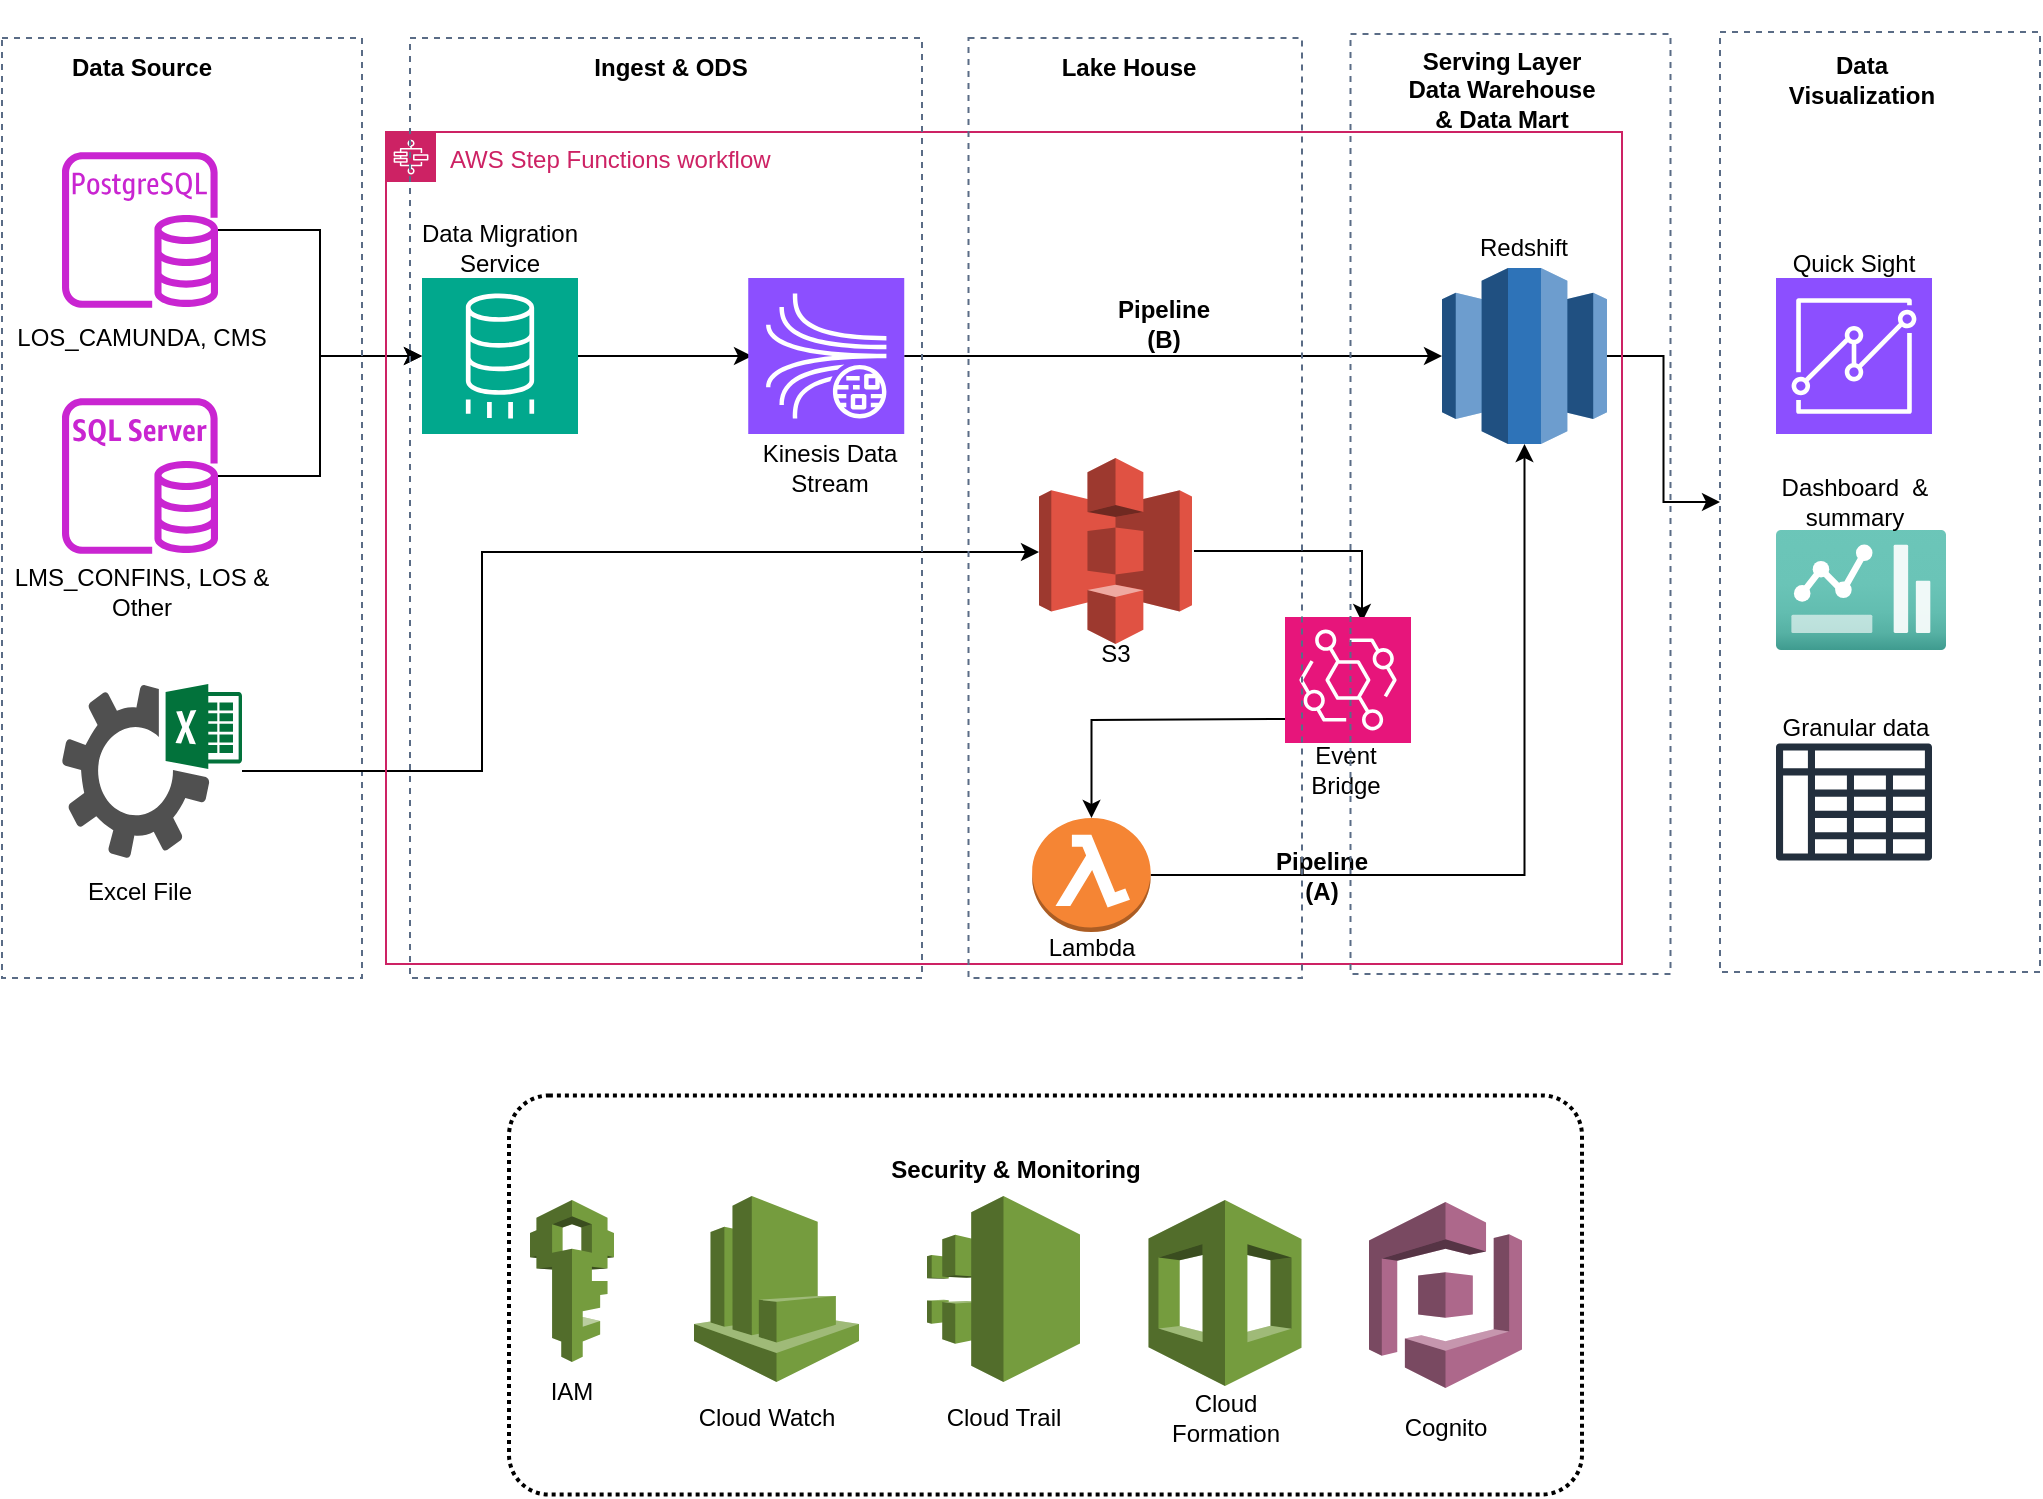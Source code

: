 <mxfile version="24.8.0">
  <diagram name="Page-1" id="mk2gpofAM5KhwrKzIhrE">
    <mxGraphModel dx="1368" dy="669" grid="1" gridSize="10" guides="1" tooltips="1" connect="1" arrows="1" fold="1" page="1" pageScale="1" pageWidth="1400" pageHeight="850" math="0" shadow="0">
      <root>
        <mxCell id="0" />
        <mxCell id="1" parent="0" />
        <mxCell id="H4yflijEu1tVJ6YrY11g-3" value="&lt;b&gt;Data Source&lt;/b&gt;" style="text;html=1;align=center;verticalAlign=middle;whiteSpace=wrap;rounded=0;" parent="1" vertex="1">
          <mxGeometry x="40" y="60" width="80" height="30" as="geometry" />
        </mxCell>
        <mxCell id="H4yflijEu1tVJ6YrY11g-8" value="" style="edgeStyle=orthogonalEdgeStyle;rounded=0;orthogonalLoop=1;jettySize=auto;html=1;" parent="1" source="H4yflijEu1tVJ6YrY11g-4" target="H4yflijEu1tVJ6YrY11g-7" edge="1">
          <mxGeometry relative="1" as="geometry" />
        </mxCell>
        <mxCell id="H4yflijEu1tVJ6YrY11g-4" value="" style="sketch=0;outlineConnect=0;fontColor=#232F3E;gradientColor=none;fillColor=#C925D1;strokeColor=none;dashed=0;verticalLabelPosition=bottom;verticalAlign=top;align=center;html=1;fontSize=12;fontStyle=0;aspect=fixed;pointerEvents=1;shape=mxgraph.aws4.rds_postgresql_instance;" parent="1" vertex="1">
          <mxGeometry x="40" y="117" width="78" height="78" as="geometry" />
        </mxCell>
        <mxCell id="H4yflijEu1tVJ6YrY11g-9" value="" style="edgeStyle=orthogonalEdgeStyle;rounded=0;orthogonalLoop=1;jettySize=auto;html=1;" parent="1" source="H4yflijEu1tVJ6YrY11g-5" target="H4yflijEu1tVJ6YrY11g-7" edge="1">
          <mxGeometry relative="1" as="geometry" />
        </mxCell>
        <mxCell id="H4yflijEu1tVJ6YrY11g-5" value="" style="sketch=0;outlineConnect=0;fontColor=#232F3E;gradientColor=none;fillColor=#C925D1;strokeColor=none;dashed=0;verticalLabelPosition=bottom;verticalAlign=top;align=center;html=1;fontSize=12;fontStyle=0;aspect=fixed;pointerEvents=1;shape=mxgraph.aws4.rds_sql_server_instance;" parent="1" vertex="1">
          <mxGeometry x="40" y="240" width="78" height="78" as="geometry" />
        </mxCell>
        <mxCell id="H4yflijEu1tVJ6YrY11g-11" value="" style="edgeStyle=orthogonalEdgeStyle;rounded=0;orthogonalLoop=1;jettySize=auto;html=1;" parent="1" source="H4yflijEu1tVJ6YrY11g-7" edge="1">
          <mxGeometry relative="1" as="geometry">
            <mxPoint x="385" y="219" as="targetPoint" />
          </mxGeometry>
        </mxCell>
        <mxCell id="H4yflijEu1tVJ6YrY11g-7" value="" style="sketch=0;points=[[0,0,0],[0.25,0,0],[0.5,0,0],[0.75,0,0],[1,0,0],[0,1,0],[0.25,1,0],[0.5,1,0],[0.75,1,0],[1,1,0],[0,0.25,0],[0,0.5,0],[0,0.75,0],[1,0.25,0],[1,0.5,0],[1,0.75,0]];outlineConnect=0;fontColor=#232F3E;fillColor=#01A88D;strokeColor=#ffffff;dashed=0;verticalLabelPosition=bottom;verticalAlign=top;align=center;html=1;fontSize=12;fontStyle=0;aspect=fixed;shape=mxgraph.aws4.resourceIcon;resIcon=mxgraph.aws4.database_migration_service;" parent="1" vertex="1">
          <mxGeometry x="220" y="180" width="78" height="78" as="geometry" />
        </mxCell>
        <mxCell id="H4yflijEu1tVJ6YrY11g-13" value="LOS_CAMUNDA, CMS" style="text;html=1;align=center;verticalAlign=middle;whiteSpace=wrap;rounded=0;" parent="1" vertex="1">
          <mxGeometry x="10" y="195" width="140" height="30" as="geometry" />
        </mxCell>
        <mxCell id="XdeNM7-8SlyZll2nMhjC-6" value="&lt;b&gt;Ingest &amp;amp; ODS&lt;/b&gt;" style="text;html=1;align=center;verticalAlign=middle;whiteSpace=wrap;rounded=0;" parent="1" vertex="1">
          <mxGeometry x="269" y="60" width="151" height="30" as="geometry" />
        </mxCell>
        <mxCell id="XdeNM7-8SlyZll2nMhjC-9" value="LMS_CONFINS, LOS &amp;amp; Other" style="text;html=1;align=center;verticalAlign=middle;whiteSpace=wrap;rounded=0;" parent="1" vertex="1">
          <mxGeometry x="10" y="322" width="140" height="30" as="geometry" />
        </mxCell>
        <mxCell id="XdeNM7-8SlyZll2nMhjC-11" value="Data Migration Service" style="text;html=1;align=center;verticalAlign=middle;whiteSpace=wrap;rounded=0;" parent="1" vertex="1">
          <mxGeometry x="214" y="150" width="90" height="30" as="geometry" />
        </mxCell>
        <mxCell id="XdeNM7-8SlyZll2nMhjC-13" value="&lt;b&gt;Lake House&lt;/b&gt;" style="text;html=1;align=center;verticalAlign=middle;whiteSpace=wrap;rounded=0;" parent="1" vertex="1">
          <mxGeometry x="525.75" y="60" width="95" height="30" as="geometry" />
        </mxCell>
        <mxCell id="XdeNM7-8SlyZll2nMhjC-25" value="&lt;b&gt;Serving Layer Data Warehouse &amp;amp; Data Mart&lt;/b&gt;" style="text;html=1;align=center;verticalAlign=middle;whiteSpace=wrap;rounded=0;" parent="1" vertex="1">
          <mxGeometry x="710" y="46" width="100" height="80" as="geometry" />
        </mxCell>
        <mxCell id="XdeNM7-8SlyZll2nMhjC-26" value="" style="fillColor=none;strokeColor=#5A6C86;dashed=1;verticalAlign=top;fontStyle=0;fontColor=#5A6C86;whiteSpace=wrap;html=1;" parent="1" vertex="1">
          <mxGeometry x="869" y="57" width="160" height="470" as="geometry" />
        </mxCell>
        <mxCell id="XdeNM7-8SlyZll2nMhjC-31" value="" style="sketch=0;points=[[0,0,0],[0.25,0,0],[0.5,0,0],[0.75,0,0],[1,0,0],[0,1,0],[0.25,1,0],[0.5,1,0],[0.75,1,0],[1,1,0],[0,0.25,0],[0,0.5,0],[0,0.75,0],[1,0.25,0],[1,0.5,0],[1,0.75,0]];outlineConnect=0;fontColor=#232F3E;fillColor=#8C4FFF;strokeColor=#ffffff;dashed=0;verticalLabelPosition=bottom;verticalAlign=top;align=center;html=1;fontSize=12;fontStyle=0;aspect=fixed;shape=mxgraph.aws4.resourceIcon;resIcon=mxgraph.aws4.quicksight;" parent="1" vertex="1">
          <mxGeometry x="897" y="180" width="78" height="78" as="geometry" />
        </mxCell>
        <mxCell id="XdeNM7-8SlyZll2nMhjC-32" value="" style="image;aspect=fixed;html=1;points=[];align=center;fontSize=12;image=img/lib/azure2/general/Dashboard2.svg;" parent="1" vertex="1">
          <mxGeometry x="897" y="306" width="85" height="60" as="geometry" />
        </mxCell>
        <mxCell id="XdeNM7-8SlyZll2nMhjC-33" value="" style="sketch=0;outlineConnect=0;fontColor=#232F3E;gradientColor=none;fillColor=#232F3D;strokeColor=none;dashed=0;verticalLabelPosition=bottom;verticalAlign=top;align=center;html=1;fontSize=12;fontStyle=0;aspect=fixed;pointerEvents=1;shape=mxgraph.aws4.data_table;" parent="1" vertex="1">
          <mxGeometry x="897" y="412.5" width="78" height="59" as="geometry" />
        </mxCell>
        <mxCell id="XdeNM7-8SlyZll2nMhjC-34" value="&lt;b&gt;Data Visualization&lt;/b&gt;" style="text;html=1;align=center;verticalAlign=middle;whiteSpace=wrap;rounded=0;" parent="1" vertex="1">
          <mxGeometry x="889.5" y="41" width="100" height="80" as="geometry" />
        </mxCell>
        <mxCell id="XdeNM7-8SlyZll2nMhjC-37" value="Quick Sight" style="text;html=1;align=center;verticalAlign=middle;whiteSpace=wrap;rounded=0;" parent="1" vertex="1">
          <mxGeometry x="894" y="158" width="84" height="30" as="geometry" />
        </mxCell>
        <mxCell id="XdeNM7-8SlyZll2nMhjC-38" value="Dashboard&amp;nbsp; &amp;amp; summary" style="text;html=1;align=center;verticalAlign=middle;whiteSpace=wrap;rounded=0;" parent="1" vertex="1">
          <mxGeometry x="889.5" y="277" width="93" height="30" as="geometry" />
        </mxCell>
        <mxCell id="XdeNM7-8SlyZll2nMhjC-39" value="Granular data" style="text;html=1;align=center;verticalAlign=middle;whiteSpace=wrap;rounded=0;" parent="1" vertex="1">
          <mxGeometry x="889.5" y="390" width="94" height="30" as="geometry" />
        </mxCell>
        <mxCell id="7kGCBSwBYtiU43HcWGbW-23" style="edgeStyle=orthogonalEdgeStyle;rounded=0;orthogonalLoop=1;jettySize=auto;html=1;" parent="1" source="hJE6HdYvSHdutJNPKk4N-1" target="XdeNM7-8SlyZll2nMhjC-26" edge="1">
          <mxGeometry relative="1" as="geometry" />
        </mxCell>
        <mxCell id="hJE6HdYvSHdutJNPKk4N-1" value="" style="outlineConnect=0;dashed=0;verticalLabelPosition=bottom;verticalAlign=top;align=center;html=1;shape=mxgraph.aws3.redshift;fillColor=#2E73B8;gradientColor=none;" parent="1" vertex="1">
          <mxGeometry x="730" y="175" width="82.5" height="88" as="geometry" />
        </mxCell>
        <mxCell id="hJE6HdYvSHdutJNPKk4N-3" value="Redshift" style="text;html=1;align=center;verticalAlign=middle;whiteSpace=wrap;rounded=0;" parent="1" vertex="1">
          <mxGeometry x="741.25" y="150" width="60" height="30" as="geometry" />
        </mxCell>
        <mxCell id="hJE6HdYvSHdutJNPKk4N-24" value="" style="fillColor=none;strokeColor=#5A6C86;dashed=1;verticalAlign=top;fontStyle=0;fontColor=#5A6C86;whiteSpace=wrap;html=1;" parent="1" vertex="1">
          <mxGeometry x="10" y="60" width="180" height="470" as="geometry" />
        </mxCell>
        <mxCell id="vL2axl4LJf5YM-n6OEkn-72" value="" style="outlineConnect=0;dashed=0;verticalLabelPosition=bottom;verticalAlign=top;align=center;html=1;shape=mxgraph.aws3.iam;fillColor=#759C3E;gradientColor=none;" parent="1" vertex="1">
          <mxGeometry x="274" y="641" width="42" height="81" as="geometry" />
        </mxCell>
        <mxCell id="vL2axl4LJf5YM-n6OEkn-73" value="" style="outlineConnect=0;dashed=0;verticalLabelPosition=bottom;verticalAlign=top;align=center;html=1;shape=mxgraph.aws3.cloudwatch;fillColor=#759C3E;gradientColor=none;" parent="1" vertex="1">
          <mxGeometry x="356" y="639" width="82.5" height="93" as="geometry" />
        </mxCell>
        <mxCell id="vL2axl4LJf5YM-n6OEkn-74" value="" style="outlineConnect=0;dashed=0;verticalLabelPosition=bottom;verticalAlign=top;align=center;html=1;shape=mxgraph.aws3.cloudtrail;fillColor=#759C3E;gradientColor=none;" parent="1" vertex="1">
          <mxGeometry x="472.5" y="639" width="76.5" height="93" as="geometry" />
        </mxCell>
        <mxCell id="vL2axl4LJf5YM-n6OEkn-75" value="" style="outlineConnect=0;dashed=0;verticalLabelPosition=bottom;verticalAlign=top;align=center;html=1;shape=mxgraph.aws3.cloudformation;fillColor=#759C3E;gradientColor=none;" parent="1" vertex="1">
          <mxGeometry x="583.25" y="641" width="76.5" height="93" as="geometry" />
        </mxCell>
        <mxCell id="vL2axl4LJf5YM-n6OEkn-76" value="" style="outlineConnect=0;dashed=0;verticalLabelPosition=bottom;verticalAlign=top;align=center;html=1;shape=mxgraph.aws3.cognito;fillColor=#AD688B;gradientColor=none;" parent="1" vertex="1">
          <mxGeometry x="693.5" y="642" width="76.5" height="93" as="geometry" />
        </mxCell>
        <mxCell id="vL2axl4LJf5YM-n6OEkn-77" value="&lt;b&gt;Security &amp;amp; Monitoring&lt;/b&gt;" style="text;html=1;align=center;verticalAlign=middle;whiteSpace=wrap;rounded=0;" parent="1" vertex="1">
          <mxGeometry x="406.75" y="611" width="220" height="30" as="geometry" />
        </mxCell>
        <mxCell id="vL2axl4LJf5YM-n6OEkn-78" value="IAM" style="text;html=1;align=center;verticalAlign=middle;whiteSpace=wrap;rounded=0;" parent="1" vertex="1">
          <mxGeometry x="265" y="722" width="60" height="30" as="geometry" />
        </mxCell>
        <mxCell id="vL2axl4LJf5YM-n6OEkn-79" value="Cloud Watch" style="text;html=1;align=center;verticalAlign=middle;whiteSpace=wrap;rounded=0;" parent="1" vertex="1">
          <mxGeometry x="356" y="735" width="72.75" height="30" as="geometry" />
        </mxCell>
        <mxCell id="vL2axl4LJf5YM-n6OEkn-80" value="Cloud Trail" style="text;html=1;align=center;verticalAlign=middle;whiteSpace=wrap;rounded=0;" parent="1" vertex="1">
          <mxGeometry x="480.75" y="735" width="60" height="30" as="geometry" />
        </mxCell>
        <mxCell id="vL2axl4LJf5YM-n6OEkn-81" value="Cloud Formation" style="text;html=1;align=center;verticalAlign=middle;whiteSpace=wrap;rounded=0;" parent="1" vertex="1">
          <mxGeometry x="591.5" y="735" width="60" height="30" as="geometry" />
        </mxCell>
        <mxCell id="vL2axl4LJf5YM-n6OEkn-82" value="Cognito" style="text;html=1;align=center;verticalAlign=middle;whiteSpace=wrap;rounded=0;" parent="1" vertex="1">
          <mxGeometry x="701.75" y="740" width="60" height="30" as="geometry" />
        </mxCell>
        <mxCell id="vL2axl4LJf5YM-n6OEkn-83" value="" style="rounded=1;arcSize=10;dashed=1;fillColor=none;gradientColor=none;dashPattern=1 1;strokeWidth=2;" parent="1" vertex="1">
          <mxGeometry x="263.5" y="588.75" width="536.5" height="199.5" as="geometry" />
        </mxCell>
        <mxCell id="5SA6pynCrcSpvoLJbEV9-5" style="edgeStyle=orthogonalEdgeStyle;rounded=0;orthogonalLoop=1;jettySize=auto;html=1;" edge="1" parent="1" source="fObhZFrNCeXo0coglgrI-4" target="H4yflijEu1tVJ6YrY11g-14">
          <mxGeometry relative="1" as="geometry">
            <Array as="points">
              <mxPoint x="250" y="426" />
              <mxPoint x="250" y="317" />
            </Array>
          </mxGeometry>
        </mxCell>
        <mxCell id="fObhZFrNCeXo0coglgrI-4" value="" style="sketch=0;pointerEvents=1;shadow=0;dashed=0;html=1;strokeColor=none;fillColor=#505050;labelPosition=center;verticalLabelPosition=bottom;verticalAlign=top;outlineConnect=0;align=center;shape=mxgraph.office.services.excel_services;" parent="1" vertex="1">
          <mxGeometry x="40" y="383" width="90" height="87" as="geometry" />
        </mxCell>
        <mxCell id="pCc48zgU_tDkHlOEYlg7-3" value="AWS Step Functions workflow" style="points=[[0,0],[0.25,0],[0.5,0],[0.75,0],[1,0],[1,0.25],[1,0.5],[1,0.75],[1,1],[0.75,1],[0.5,1],[0.25,1],[0,1],[0,0.75],[0,0.5],[0,0.25]];outlineConnect=0;gradientColor=none;html=1;whiteSpace=wrap;fontSize=12;fontStyle=0;container=0;pointerEvents=0;collapsible=0;recursiveResize=0;shape=mxgraph.aws4.group;grIcon=mxgraph.aws4.group_aws_step_functions_workflow;strokeColor=#CD2264;fillColor=none;verticalAlign=top;align=left;spacingLeft=30;fontColor=#CD2264;dashed=0;" parent="1" vertex="1">
          <mxGeometry x="202" y="107" width="618" height="416" as="geometry" />
        </mxCell>
        <mxCell id="pCc48zgU_tDkHlOEYlg7-21" value="Excel File" style="text;html=1;align=center;verticalAlign=middle;whiteSpace=wrap;rounded=0;" parent="1" vertex="1">
          <mxGeometry x="49" y="471.5" width="60" height="30" as="geometry" />
        </mxCell>
        <mxCell id="4w3Nj_wHKEkUA-O2rkVW-8" style="edgeStyle=orthogonalEdgeStyle;rounded=0;orthogonalLoop=1;jettySize=auto;html=1;" parent="1" source="4w3Nj_wHKEkUA-O2rkVW-5" target="hJE6HdYvSHdutJNPKk4N-1" edge="1">
          <mxGeometry relative="1" as="geometry" />
        </mxCell>
        <mxCell id="4w3Nj_wHKEkUA-O2rkVW-5" value="" style="outlineConnect=0;dashed=0;verticalLabelPosition=bottom;verticalAlign=top;align=center;html=1;shape=mxgraph.aws3.lambda_function;fillColor=#F58534;gradientColor=none;" parent="1" vertex="1">
          <mxGeometry x="525.08" y="450" width="59.25" height="57" as="geometry" />
        </mxCell>
        <mxCell id="4w3Nj_wHKEkUA-O2rkVW-11" value="" style="edgeStyle=orthogonalEdgeStyle;rounded=0;orthogonalLoop=1;jettySize=auto;html=1;" parent="1" target="4w3Nj_wHKEkUA-O2rkVW-5" edge="1">
          <mxGeometry relative="1" as="geometry">
            <mxPoint x="657.138" y="400.467" as="sourcePoint" />
          </mxGeometry>
        </mxCell>
        <mxCell id="4w3Nj_wHKEkUA-O2rkVW-12" value="Lambda" style="text;html=1;align=center;verticalAlign=middle;whiteSpace=wrap;rounded=0;" parent="1" vertex="1">
          <mxGeometry x="524.75" y="500" width="60" height="30" as="geometry" />
        </mxCell>
        <mxCell id="4w3Nj_wHKEkUA-O2rkVW-17" value="&lt;b&gt;Pipeline (A)&lt;/b&gt;" style="text;html=1;align=center;verticalAlign=middle;whiteSpace=wrap;rounded=0;" parent="1" vertex="1">
          <mxGeometry x="640" y="464" width="60" height="30" as="geometry" />
        </mxCell>
        <mxCell id="7kGCBSwBYtiU43HcWGbW-7" value="Kinesis Data Stream" style="text;html=1;align=center;verticalAlign=middle;whiteSpace=wrap;rounded=0;" parent="1" vertex="1">
          <mxGeometry x="380.25" y="260" width="87.75" height="30" as="geometry" />
        </mxCell>
        <mxCell id="5SA6pynCrcSpvoLJbEV9-1" style="edgeStyle=orthogonalEdgeStyle;rounded=0;orthogonalLoop=1;jettySize=auto;html=1;" edge="1" parent="1" source="7kGCBSwBYtiU43HcWGbW-8" target="hJE6HdYvSHdutJNPKk4N-1">
          <mxGeometry relative="1" as="geometry" />
        </mxCell>
        <mxCell id="7kGCBSwBYtiU43HcWGbW-8" value="" style="sketch=0;points=[[0,0,0],[0.25,0,0],[0.5,0,0],[0.75,0,0],[1,0,0],[0,1,0],[0.25,1,0],[0.5,1,0],[0.75,1,0],[1,1,0],[0,0.25,0],[0,0.5,0],[0,0.75,0],[1,0.25,0],[1,0.5,0],[1,0.75,0]];outlineConnect=0;fontColor=#232F3E;fillColor=#8C4FFF;strokeColor=#ffffff;dashed=0;verticalLabelPosition=bottom;verticalAlign=top;align=center;html=1;fontSize=12;fontStyle=0;aspect=fixed;shape=mxgraph.aws4.resourceIcon;resIcon=mxgraph.aws4.kinesis_data_streams;" parent="1" vertex="1">
          <mxGeometry x="383.12" y="180" width="78" height="78" as="geometry" />
        </mxCell>
        <mxCell id="H4yflijEu1tVJ6YrY11g-14" value="" style="outlineConnect=0;dashed=0;verticalLabelPosition=bottom;verticalAlign=top;align=center;html=1;shape=mxgraph.aws3.s3;fillColor=#E05243;gradientColor=none;" parent="1" vertex="1">
          <mxGeometry x="528.5" y="270" width="76.5" height="93" as="geometry" />
        </mxCell>
        <mxCell id="XdeNM7-8SlyZll2nMhjC-14" value="S3" style="text;html=1;align=center;verticalAlign=middle;whiteSpace=wrap;rounded=0;" parent="1" vertex="1">
          <mxGeometry x="536.75" y="353" width="60" height="30" as="geometry" />
        </mxCell>
        <mxCell id="4w3Nj_wHKEkUA-O2rkVW-4" value="" style="edgeStyle=orthogonalEdgeStyle;rounded=0;orthogonalLoop=1;jettySize=auto;html=1;" parent="1" edge="1">
          <mxGeometry relative="1" as="geometry">
            <mxPoint x="606" y="316.467" as="sourcePoint" />
            <mxPoint x="690" y="352" as="targetPoint" />
            <Array as="points">
              <mxPoint x="690" y="316" />
            </Array>
          </mxGeometry>
        </mxCell>
        <mxCell id="5SA6pynCrcSpvoLJbEV9-2" value="&lt;b&gt;Pipeline (B)&lt;/b&gt;" style="text;html=1;align=center;verticalAlign=middle;whiteSpace=wrap;rounded=0;" vertex="1" parent="1">
          <mxGeometry x="560.75" y="188" width="60" height="30" as="geometry" />
        </mxCell>
        <mxCell id="5SA6pynCrcSpvoLJbEV9-3" value="" style="sketch=0;points=[[0,0,0],[0.25,0,0],[0.5,0,0],[0.75,0,0],[1,0,0],[0,1,0],[0.25,1,0],[0.5,1,0],[0.75,1,0],[1,1,0],[0,0.25,0],[0,0.5,0],[0,0.75,0],[1,0.25,0],[1,0.5,0],[1,0.75,0]];outlineConnect=0;fontColor=#232F3E;fillColor=#E7157B;strokeColor=#ffffff;dashed=0;verticalLabelPosition=bottom;verticalAlign=top;align=center;html=1;fontSize=12;fontStyle=0;aspect=fixed;shape=mxgraph.aws4.resourceIcon;resIcon=mxgraph.aws4.eventbridge;" vertex="1" parent="1">
          <mxGeometry x="651.5" y="349.5" width="63" height="63" as="geometry" />
        </mxCell>
        <mxCell id="5SA6pynCrcSpvoLJbEV9-4" value="Event Bridge" style="text;html=1;align=center;verticalAlign=middle;whiteSpace=wrap;rounded=0;" vertex="1" parent="1">
          <mxGeometry x="652" y="411" width="60" height="30" as="geometry" />
        </mxCell>
        <mxCell id="5SA6pynCrcSpvoLJbEV9-6" value="" style="fillColor=none;strokeColor=#5A6C86;dashed=1;verticalAlign=top;fontStyle=0;fontColor=#5A6C86;whiteSpace=wrap;html=1;" vertex="1" parent="1">
          <mxGeometry x="684.25" y="58" width="160" height="470" as="geometry" />
        </mxCell>
        <mxCell id="5SA6pynCrcSpvoLJbEV9-7" value="" style="fillColor=none;strokeColor=#5A6C86;dashed=1;verticalAlign=top;fontStyle=0;fontColor=#5A6C86;whiteSpace=wrap;html=1;" vertex="1" parent="1">
          <mxGeometry x="214" y="60" width="256" height="470" as="geometry" />
        </mxCell>
        <mxCell id="5SA6pynCrcSpvoLJbEV9-8" value="" style="fillColor=none;strokeColor=#5A6C86;dashed=1;verticalAlign=top;fontStyle=0;fontColor=#5A6C86;whiteSpace=wrap;html=1;" vertex="1" parent="1">
          <mxGeometry x="493.25" y="60" width="166.75" height="470" as="geometry" />
        </mxCell>
      </root>
    </mxGraphModel>
  </diagram>
</mxfile>
